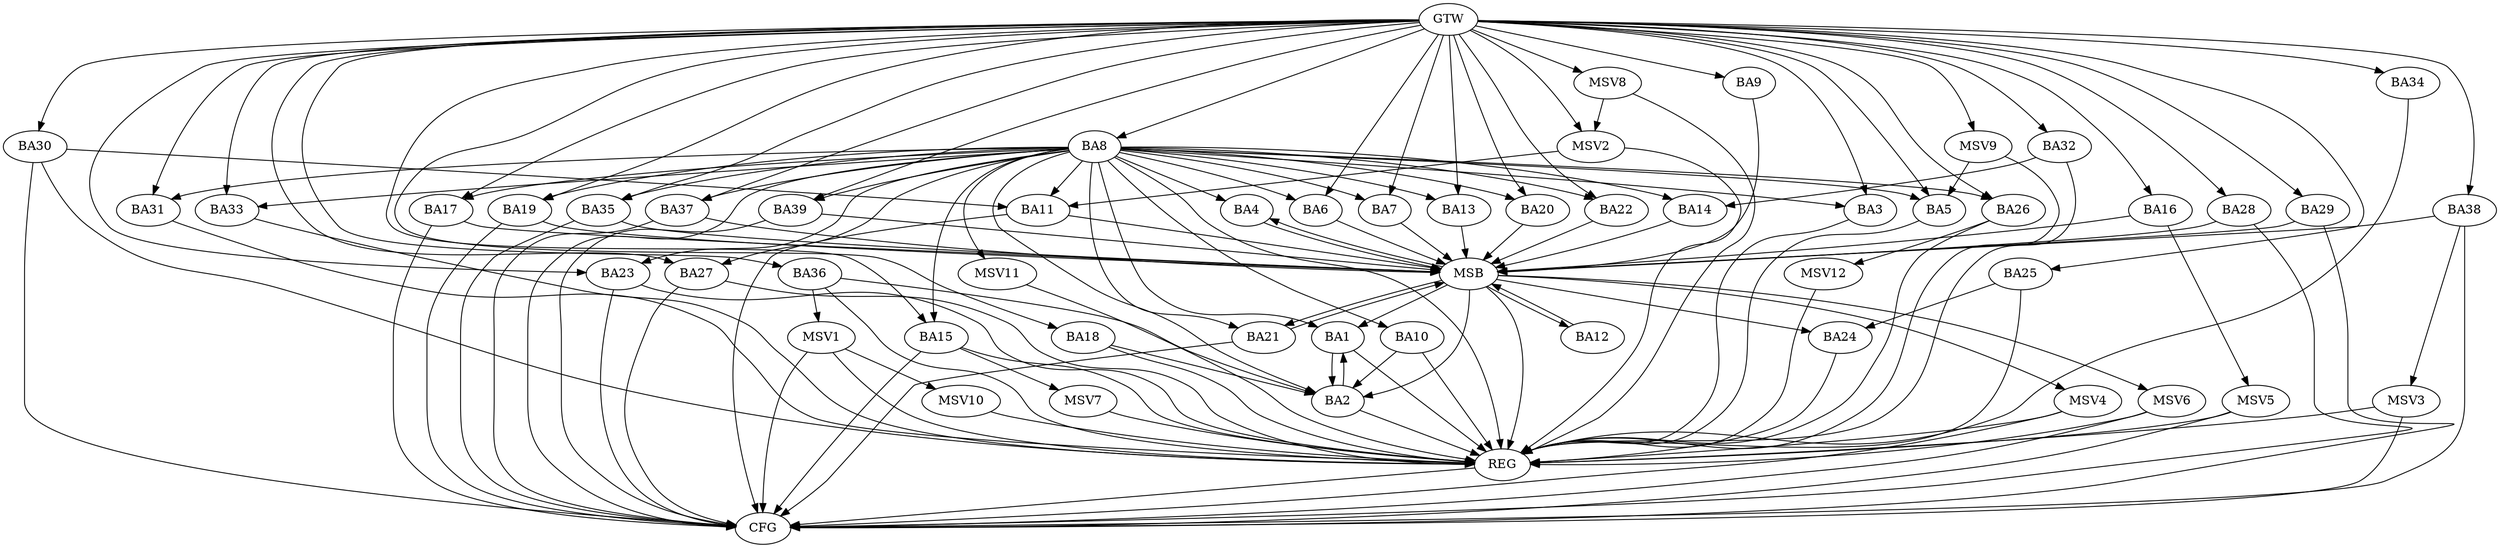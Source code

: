 strict digraph G {
  BA1 [ label="BA1" ];
  BA2 [ label="BA2" ];
  BA3 [ label="BA3" ];
  BA4 [ label="BA4" ];
  BA5 [ label="BA5" ];
  BA6 [ label="BA6" ];
  BA7 [ label="BA7" ];
  BA8 [ label="BA8" ];
  BA9 [ label="BA9" ];
  BA10 [ label="BA10" ];
  BA11 [ label="BA11" ];
  BA12 [ label="BA12" ];
  BA13 [ label="BA13" ];
  BA14 [ label="BA14" ];
  BA15 [ label="BA15" ];
  BA16 [ label="BA16" ];
  BA17 [ label="BA17" ];
  BA18 [ label="BA18" ];
  BA19 [ label="BA19" ];
  BA20 [ label="BA20" ];
  BA21 [ label="BA21" ];
  BA22 [ label="BA22" ];
  BA23 [ label="BA23" ];
  BA24 [ label="BA24" ];
  BA25 [ label="BA25" ];
  BA26 [ label="BA26" ];
  BA27 [ label="BA27" ];
  BA28 [ label="BA28" ];
  BA29 [ label="BA29" ];
  BA30 [ label="BA30" ];
  BA31 [ label="BA31" ];
  BA32 [ label="BA32" ];
  BA33 [ label="BA33" ];
  BA34 [ label="BA34" ];
  BA35 [ label="BA35" ];
  BA36 [ label="BA36" ];
  BA37 [ label="BA37" ];
  BA38 [ label="BA38" ];
  BA39 [ label="BA39" ];
  GTW [ label="GTW" ];
  REG [ label="REG" ];
  MSB [ label="MSB" ];
  CFG [ label="CFG" ];
  MSV1 [ label="MSV1" ];
  MSV2 [ label="MSV2" ];
  MSV3 [ label="MSV3" ];
  MSV4 [ label="MSV4" ];
  MSV5 [ label="MSV5" ];
  MSV6 [ label="MSV6" ];
  MSV7 [ label="MSV7" ];
  MSV8 [ label="MSV8" ];
  MSV9 [ label="MSV9" ];
  MSV10 [ label="MSV10" ];
  MSV11 [ label="MSV11" ];
  MSV12 [ label="MSV12" ];
  BA1 -> BA2;
  BA2 -> BA1;
  BA8 -> BA2;
  BA10 -> BA2;
  BA18 -> BA2;
  BA25 -> BA24;
  BA30 -> BA11;
  BA32 -> BA14;
  BA36 -> BA2;
  GTW -> BA3;
  GTW -> BA5;
  GTW -> BA6;
  GTW -> BA7;
  GTW -> BA8;
  GTW -> BA9;
  GTW -> BA13;
  GTW -> BA15;
  GTW -> BA16;
  GTW -> BA17;
  GTW -> BA18;
  GTW -> BA19;
  GTW -> BA20;
  GTW -> BA22;
  GTW -> BA23;
  GTW -> BA25;
  GTW -> BA26;
  GTW -> BA27;
  GTW -> BA28;
  GTW -> BA29;
  GTW -> BA30;
  GTW -> BA31;
  GTW -> BA32;
  GTW -> BA33;
  GTW -> BA34;
  GTW -> BA35;
  GTW -> BA36;
  GTW -> BA37;
  GTW -> BA38;
  GTW -> BA39;
  BA1 -> REG;
  BA2 -> REG;
  BA3 -> REG;
  BA5 -> REG;
  BA8 -> REG;
  BA10 -> REG;
  BA15 -> REG;
  BA18 -> REG;
  BA23 -> REG;
  BA24 -> REG;
  BA25 -> REG;
  BA26 -> REG;
  BA27 -> REG;
  BA30 -> REG;
  BA31 -> REG;
  BA32 -> REG;
  BA33 -> REG;
  BA34 -> REG;
  BA36 -> REG;
  BA4 -> MSB;
  MSB -> BA1;
  MSB -> REG;
  BA6 -> MSB;
  MSB -> BA2;
  BA7 -> MSB;
  BA9 -> MSB;
  MSB -> BA4;
  BA11 -> MSB;
  BA12 -> MSB;
  BA13 -> MSB;
  BA14 -> MSB;
  BA16 -> MSB;
  BA17 -> MSB;
  BA19 -> MSB;
  MSB -> BA12;
  BA20 -> MSB;
  BA21 -> MSB;
  BA22 -> MSB;
  BA28 -> MSB;
  BA29 -> MSB;
  MSB -> BA24;
  BA35 -> MSB;
  BA37 -> MSB;
  BA38 -> MSB;
  BA39 -> MSB;
  MSB -> BA21;
  BA38 -> CFG;
  BA35 -> CFG;
  BA23 -> CFG;
  BA15 -> CFG;
  BA30 -> CFG;
  BA8 -> CFG;
  BA21 -> CFG;
  BA27 -> CFG;
  BA39 -> CFG;
  BA28 -> CFG;
  BA29 -> CFG;
  BA17 -> CFG;
  BA37 -> CFG;
  BA11 -> CFG;
  BA19 -> CFG;
  REG -> CFG;
  BA8 -> BA11;
  BA8 -> BA15;
  BA8 -> BA26;
  BA8 -> BA13;
  BA8 -> BA39;
  BA8 -> BA6;
  BA8 -> BA21;
  BA8 -> BA23;
  BA8 -> BA20;
  BA8 -> BA4;
  BA8 -> BA33;
  BA8 -> BA22;
  BA8 -> BA1;
  BA8 -> BA27;
  BA8 -> BA3;
  BA8 -> BA19;
  BA8 -> BA7;
  BA8 -> BA14;
  BA8 -> BA31;
  BA8 -> BA35;
  BA8 -> BA37;
  BA8 -> BA5;
  BA8 -> BA17;
  BA8 -> BA10;
  BA36 -> MSV1;
  MSV1 -> REG;
  MSV1 -> CFG;
  MSV2 -> BA11;
  GTW -> MSV2;
  MSV2 -> REG;
  BA38 -> MSV3;
  MSV3 -> REG;
  MSV3 -> CFG;
  MSB -> MSV4;
  MSV4 -> REG;
  MSV4 -> CFG;
  BA16 -> MSV5;
  MSV5 -> REG;
  MSV5 -> CFG;
  MSB -> MSV6;
  MSV6 -> REG;
  MSV6 -> CFG;
  BA15 -> MSV7;
  MSV7 -> REG;
  MSV8 -> MSV2;
  GTW -> MSV8;
  MSV8 -> REG;
  MSV9 -> BA5;
  GTW -> MSV9;
  MSV9 -> REG;
  MSV1 -> MSV10;
  MSV10 -> REG;
  BA8 -> MSV11;
  MSV11 -> REG;
  BA26 -> MSV12;
  MSV12 -> REG;
}
